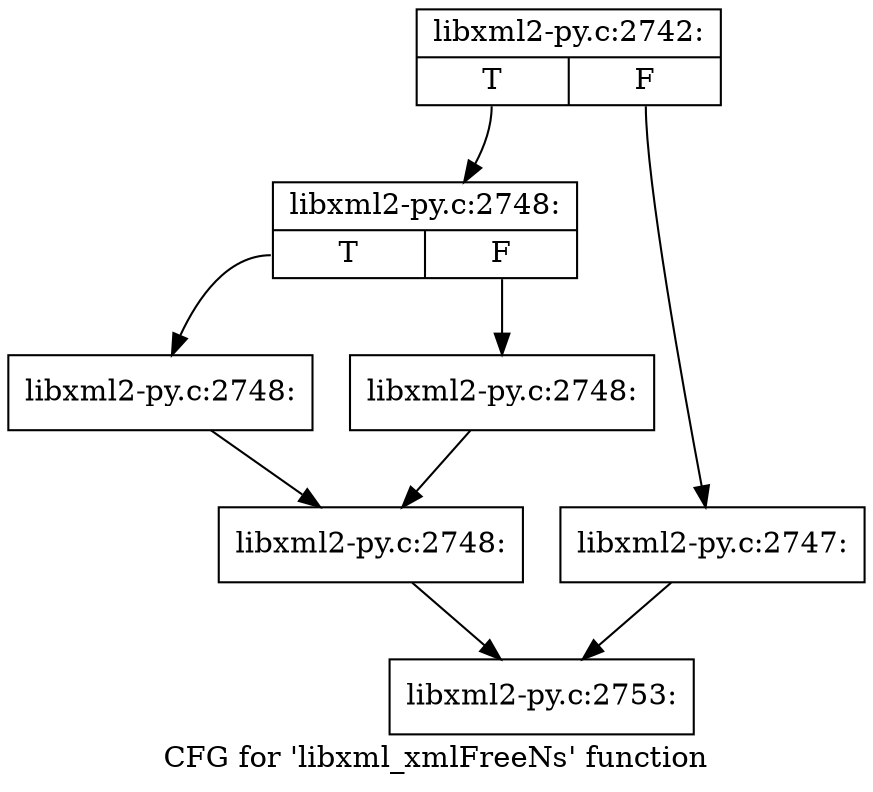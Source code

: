 digraph "CFG for 'libxml_xmlFreeNs' function" {
	label="CFG for 'libxml_xmlFreeNs' function";

	Node0x3e79520 [shape=record,label="{libxml2-py.c:2742:|{<s0>T|<s1>F}}"];
	Node0x3e79520:s0 -> Node0x3e7ba20;
	Node0x3e79520:s1 -> Node0x3e7b9d0;
	Node0x3e7b9d0 [shape=record,label="{libxml2-py.c:2747:}"];
	Node0x3e7b9d0 -> Node0x3e79d80;
	Node0x3e7ba20 [shape=record,label="{libxml2-py.c:2748:|{<s0>T|<s1>F}}"];
	Node0x3e7ba20:s0 -> Node0x3e7c240;
	Node0x3e7ba20:s1 -> Node0x3e7c290;
	Node0x3e7c240 [shape=record,label="{libxml2-py.c:2748:}"];
	Node0x3e7c240 -> Node0x3e7c2e0;
	Node0x3e7c290 [shape=record,label="{libxml2-py.c:2748:}"];
	Node0x3e7c290 -> Node0x3e7c2e0;
	Node0x3e7c2e0 [shape=record,label="{libxml2-py.c:2748:}"];
	Node0x3e7c2e0 -> Node0x3e79d80;
	Node0x3e79d80 [shape=record,label="{libxml2-py.c:2753:}"];
}

